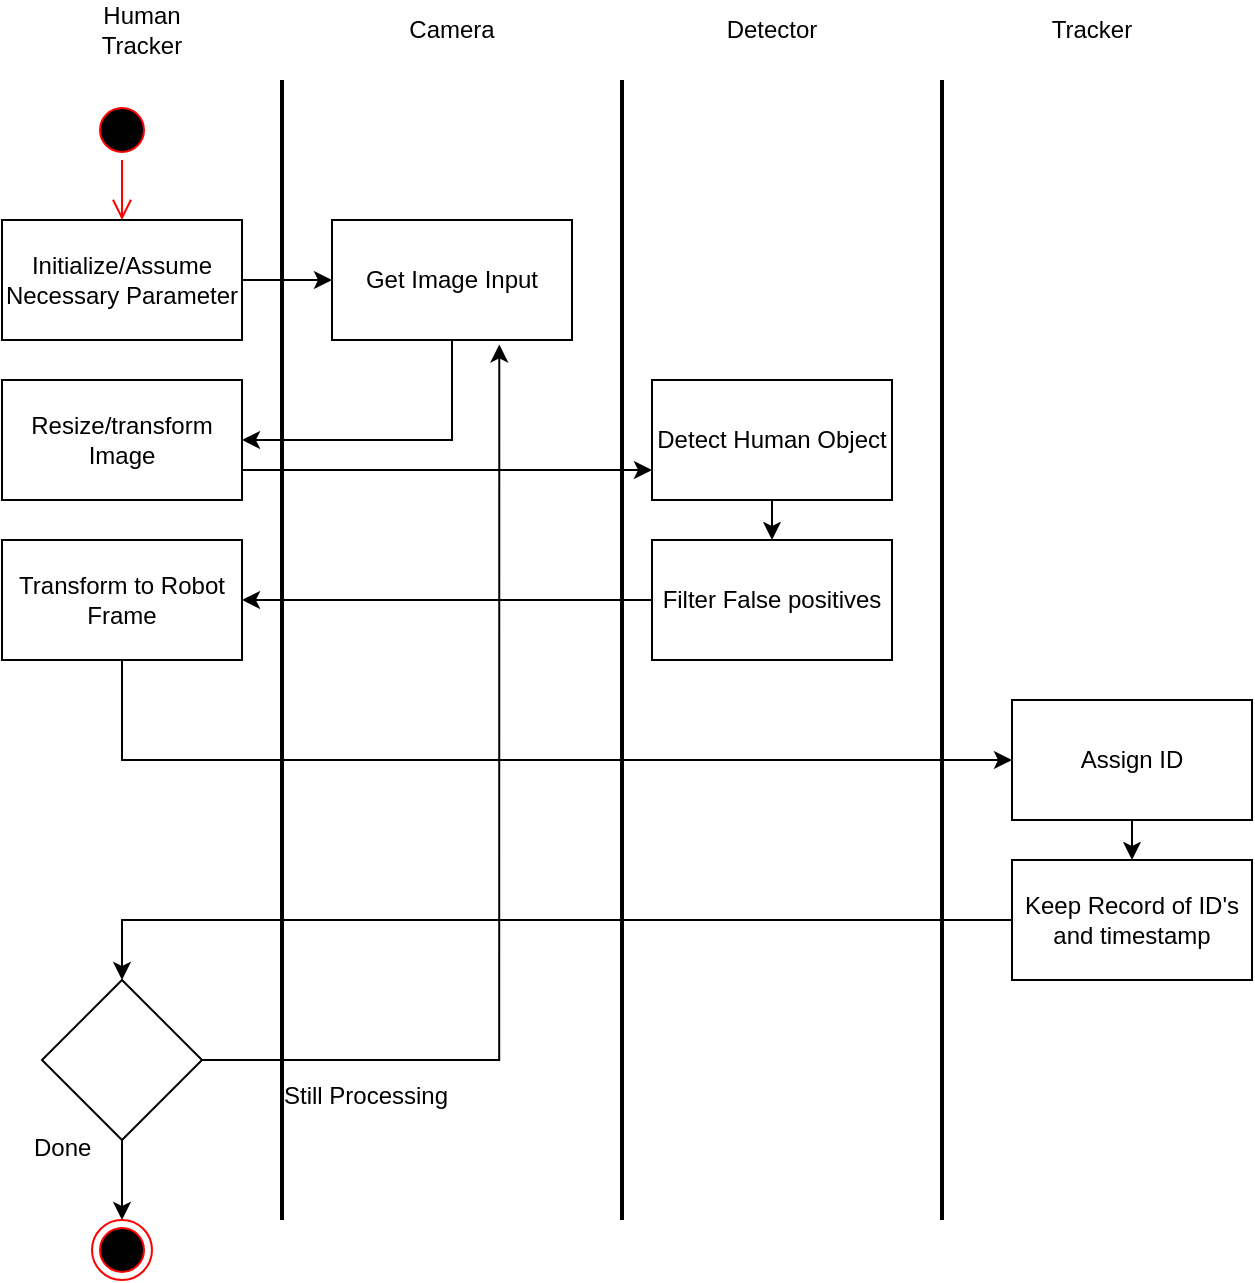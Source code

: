 <mxfile version="20.4.0" type="device"><diagram id="_c2jVqFMplczNN0AZRfu" name="Page-1"><mxGraphModel dx="1038" dy="489" grid="1" gridSize="10" guides="1" tooltips="1" connect="1" arrows="1" fold="1" page="1" pageScale="1" pageWidth="850" pageHeight="1100" math="0" shadow="0"><root><mxCell id="0"/><mxCell id="1" parent="0"/><mxCell id="SY5BrHhalOkoDQtyzKY3-1" value="" style="ellipse;html=1;shape=startState;fillColor=#000000;strokeColor=#ff0000;" vertex="1" parent="1"><mxGeometry x="100" y="80" width="30" height="30" as="geometry"/></mxCell><mxCell id="SY5BrHhalOkoDQtyzKY3-2" value="" style="edgeStyle=orthogonalEdgeStyle;html=1;verticalAlign=bottom;endArrow=open;endSize=8;strokeColor=#ff0000;rounded=0;entryX=0.5;entryY=0;entryDx=0;entryDy=0;" edge="1" source="SY5BrHhalOkoDQtyzKY3-1" parent="1" target="SY5BrHhalOkoDQtyzKY3-11"><mxGeometry relative="1" as="geometry"><mxPoint x="125" y="170" as="targetPoint"/></mxGeometry></mxCell><mxCell id="SY5BrHhalOkoDQtyzKY3-3" value="" style="line;strokeWidth=2;direction=south;html=1;" vertex="1" parent="1"><mxGeometry x="190" y="70" width="10" height="570" as="geometry"/></mxCell><mxCell id="SY5BrHhalOkoDQtyzKY3-4" value="" style="line;strokeWidth=2;direction=south;html=1;" vertex="1" parent="1"><mxGeometry x="360" y="70" width="10" height="570" as="geometry"/></mxCell><mxCell id="SY5BrHhalOkoDQtyzKY3-5" value="" style="line;strokeWidth=2;direction=south;html=1;" vertex="1" parent="1"><mxGeometry x="520" y="70" width="10" height="570" as="geometry"/></mxCell><mxCell id="SY5BrHhalOkoDQtyzKY3-7" value="Human Tracker" style="text;html=1;strokeColor=none;fillColor=none;align=center;verticalAlign=middle;whiteSpace=wrap;rounded=0;" vertex="1" parent="1"><mxGeometry x="95" y="30" width="60" height="30" as="geometry"/></mxCell><mxCell id="SY5BrHhalOkoDQtyzKY3-8" value="Camera" style="text;html=1;strokeColor=none;fillColor=none;align=center;verticalAlign=middle;whiteSpace=wrap;rounded=0;" vertex="1" parent="1"><mxGeometry x="250" y="30" width="60" height="30" as="geometry"/></mxCell><mxCell id="SY5BrHhalOkoDQtyzKY3-9" value="Detector" style="text;html=1;strokeColor=none;fillColor=none;align=center;verticalAlign=middle;whiteSpace=wrap;rounded=0;" vertex="1" parent="1"><mxGeometry x="410" y="30" width="60" height="30" as="geometry"/></mxCell><mxCell id="SY5BrHhalOkoDQtyzKY3-10" value="Tracker" style="text;html=1;strokeColor=none;fillColor=none;align=center;verticalAlign=middle;whiteSpace=wrap;rounded=0;" vertex="1" parent="1"><mxGeometry x="570" y="30" width="60" height="30" as="geometry"/></mxCell><mxCell id="SY5BrHhalOkoDQtyzKY3-23" style="edgeStyle=orthogonalEdgeStyle;rounded=0;orthogonalLoop=1;jettySize=auto;html=1;exitX=1;exitY=0.5;exitDx=0;exitDy=0;entryX=0;entryY=0.5;entryDx=0;entryDy=0;" edge="1" parent="1" source="SY5BrHhalOkoDQtyzKY3-11" target="SY5BrHhalOkoDQtyzKY3-12"><mxGeometry relative="1" as="geometry"/></mxCell><mxCell id="SY5BrHhalOkoDQtyzKY3-11" value="Initialize/Assume&lt;br&gt;Necessary Parameter" style="rounded=0;whiteSpace=wrap;html=1;" vertex="1" parent="1"><mxGeometry x="55" y="140" width="120" height="60" as="geometry"/></mxCell><mxCell id="SY5BrHhalOkoDQtyzKY3-24" style="edgeStyle=orthogonalEdgeStyle;rounded=0;orthogonalLoop=1;jettySize=auto;html=1;exitX=0.5;exitY=1;exitDx=0;exitDy=0;entryX=1;entryY=0.5;entryDx=0;entryDy=0;" edge="1" parent="1" source="SY5BrHhalOkoDQtyzKY3-12" target="SY5BrHhalOkoDQtyzKY3-13"><mxGeometry relative="1" as="geometry"/></mxCell><mxCell id="SY5BrHhalOkoDQtyzKY3-12" value="Get Image Input" style="rounded=0;whiteSpace=wrap;html=1;" vertex="1" parent="1"><mxGeometry x="220" y="140" width="120" height="60" as="geometry"/></mxCell><mxCell id="SY5BrHhalOkoDQtyzKY3-26" style="edgeStyle=orthogonalEdgeStyle;rounded=0;orthogonalLoop=1;jettySize=auto;html=1;exitX=1;exitY=0.75;exitDx=0;exitDy=0;entryX=0;entryY=0.75;entryDx=0;entryDy=0;" edge="1" parent="1" source="SY5BrHhalOkoDQtyzKY3-13" target="SY5BrHhalOkoDQtyzKY3-14"><mxGeometry relative="1" as="geometry"/></mxCell><mxCell id="SY5BrHhalOkoDQtyzKY3-13" value="Resize/transform Image" style="rounded=0;whiteSpace=wrap;html=1;" vertex="1" parent="1"><mxGeometry x="55" y="220" width="120" height="60" as="geometry"/></mxCell><mxCell id="SY5BrHhalOkoDQtyzKY3-27" style="edgeStyle=orthogonalEdgeStyle;rounded=0;orthogonalLoop=1;jettySize=auto;html=1;exitX=0.5;exitY=1;exitDx=0;exitDy=0;entryX=0.5;entryY=0;entryDx=0;entryDy=0;" edge="1" parent="1" source="SY5BrHhalOkoDQtyzKY3-14" target="SY5BrHhalOkoDQtyzKY3-15"><mxGeometry relative="1" as="geometry"/></mxCell><mxCell id="SY5BrHhalOkoDQtyzKY3-14" value="Detect Human Object" style="rounded=0;whiteSpace=wrap;html=1;" vertex="1" parent="1"><mxGeometry x="380" y="220" width="120" height="60" as="geometry"/></mxCell><mxCell id="SY5BrHhalOkoDQtyzKY3-28" style="edgeStyle=orthogonalEdgeStyle;rounded=0;orthogonalLoop=1;jettySize=auto;html=1;exitX=0;exitY=0.5;exitDx=0;exitDy=0;entryX=1;entryY=0.5;entryDx=0;entryDy=0;" edge="1" parent="1" source="SY5BrHhalOkoDQtyzKY3-15" target="SY5BrHhalOkoDQtyzKY3-16"><mxGeometry relative="1" as="geometry"/></mxCell><mxCell id="SY5BrHhalOkoDQtyzKY3-15" value="Filter False positives" style="rounded=0;whiteSpace=wrap;html=1;" vertex="1" parent="1"><mxGeometry x="380" y="300" width="120" height="60" as="geometry"/></mxCell><mxCell id="SY5BrHhalOkoDQtyzKY3-29" style="edgeStyle=orthogonalEdgeStyle;rounded=0;orthogonalLoop=1;jettySize=auto;html=1;exitX=0.5;exitY=1;exitDx=0;exitDy=0;entryX=0;entryY=0.5;entryDx=0;entryDy=0;" edge="1" parent="1" source="SY5BrHhalOkoDQtyzKY3-16" target="SY5BrHhalOkoDQtyzKY3-17"><mxGeometry relative="1" as="geometry"/></mxCell><mxCell id="SY5BrHhalOkoDQtyzKY3-16" value="Transform to Robot Frame" style="rounded=0;whiteSpace=wrap;html=1;" vertex="1" parent="1"><mxGeometry x="55" y="300" width="120" height="60" as="geometry"/></mxCell><mxCell id="SY5BrHhalOkoDQtyzKY3-30" style="edgeStyle=orthogonalEdgeStyle;rounded=0;orthogonalLoop=1;jettySize=auto;html=1;exitX=0.5;exitY=1;exitDx=0;exitDy=0;entryX=0.5;entryY=0;entryDx=0;entryDy=0;" edge="1" parent="1" source="SY5BrHhalOkoDQtyzKY3-17" target="SY5BrHhalOkoDQtyzKY3-18"><mxGeometry relative="1" as="geometry"/></mxCell><mxCell id="SY5BrHhalOkoDQtyzKY3-17" value="Assign ID" style="rounded=0;whiteSpace=wrap;html=1;" vertex="1" parent="1"><mxGeometry x="560" y="380" width="120" height="60" as="geometry"/></mxCell><mxCell id="SY5BrHhalOkoDQtyzKY3-31" style="edgeStyle=orthogonalEdgeStyle;rounded=0;orthogonalLoop=1;jettySize=auto;html=1;exitX=0;exitY=0.5;exitDx=0;exitDy=0;entryX=0.5;entryY=0;entryDx=0;entryDy=0;" edge="1" parent="1" source="SY5BrHhalOkoDQtyzKY3-18" target="SY5BrHhalOkoDQtyzKY3-20"><mxGeometry relative="1" as="geometry"/></mxCell><mxCell id="SY5BrHhalOkoDQtyzKY3-18" value="Keep Record of ID's and timestamp" style="rounded=0;whiteSpace=wrap;html=1;" vertex="1" parent="1"><mxGeometry x="560" y="460" width="120" height="60" as="geometry"/></mxCell><mxCell id="SY5BrHhalOkoDQtyzKY3-32" style="edgeStyle=orthogonalEdgeStyle;rounded=0;orthogonalLoop=1;jettySize=auto;html=1;exitX=1;exitY=0.5;exitDx=0;exitDy=0;entryX=0.697;entryY=1.037;entryDx=0;entryDy=0;entryPerimeter=0;" edge="1" parent="1" source="SY5BrHhalOkoDQtyzKY3-20" target="SY5BrHhalOkoDQtyzKY3-12"><mxGeometry relative="1" as="geometry"/></mxCell><mxCell id="SY5BrHhalOkoDQtyzKY3-33" style="edgeStyle=orthogonalEdgeStyle;rounded=0;orthogonalLoop=1;jettySize=auto;html=1;exitX=0.5;exitY=1;exitDx=0;exitDy=0;entryX=0.5;entryY=0;entryDx=0;entryDy=0;" edge="1" parent="1" source="SY5BrHhalOkoDQtyzKY3-20" target="SY5BrHhalOkoDQtyzKY3-22"><mxGeometry relative="1" as="geometry"/></mxCell><mxCell id="SY5BrHhalOkoDQtyzKY3-20" value="" style="rhombus;whiteSpace=wrap;html=1;" vertex="1" parent="1"><mxGeometry x="75" y="520" width="80" height="80" as="geometry"/></mxCell><mxCell id="SY5BrHhalOkoDQtyzKY3-22" value="" style="ellipse;html=1;shape=endState;fillColor=#000000;strokeColor=#ff0000;" vertex="1" parent="1"><mxGeometry x="100" y="640" width="30" height="30" as="geometry"/></mxCell><mxCell id="SY5BrHhalOkoDQtyzKY3-35" value="Done" style="text;strokeColor=none;fillColor=none;align=left;verticalAlign=top;spacingLeft=4;spacingRight=4;overflow=hidden;rotatable=0;points=[[0,0.5],[1,0.5]];portConstraint=eastwest;" vertex="1" parent="1"><mxGeometry x="65" y="590" width="100" height="26" as="geometry"/></mxCell><mxCell id="SY5BrHhalOkoDQtyzKY3-36" value="Still Processing" style="text;strokeColor=none;fillColor=none;align=left;verticalAlign=top;spacingLeft=4;spacingRight=4;overflow=hidden;rotatable=0;points=[[0,0.5],[1,0.5]];portConstraint=eastwest;" vertex="1" parent="1"><mxGeometry x="190" y="564" width="100" height="26" as="geometry"/></mxCell></root></mxGraphModel></diagram></mxfile>